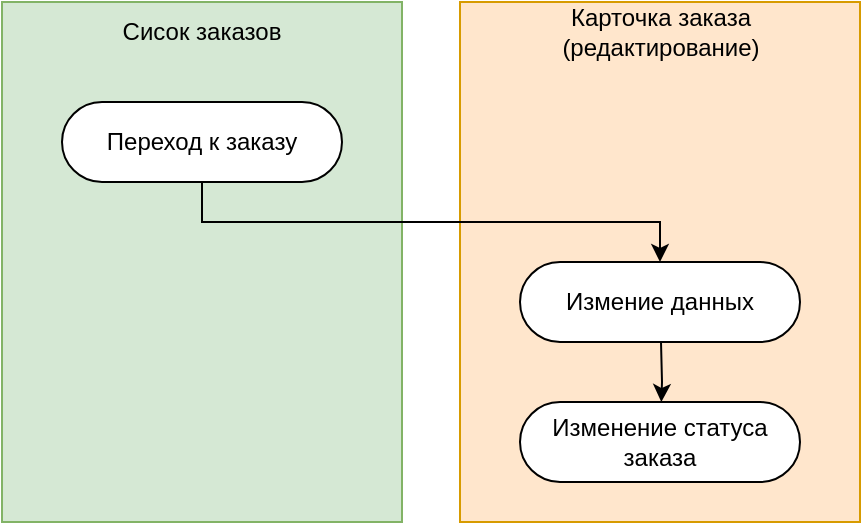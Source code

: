 <mxfile version="23.1.6" type="github">
  <diagram name="Страница — 1" id="nqXz_0HKSwVQaKeMUhBi">
    <mxGraphModel dx="1434" dy="858" grid="1" gridSize="10" guides="1" tooltips="1" connect="1" arrows="1" fold="1" page="1" pageScale="1" pageWidth="827" pageHeight="1169" math="0" shadow="0">
      <root>
        <mxCell id="0" />
        <mxCell id="1" parent="0" />
        <mxCell id="gB4-eb9cxqX3VFE69eWH-1" value="" style="whiteSpace=wrap;html=1;fillColor=#ffe6cc;strokeColor=#d79b00;" parent="1" vertex="1">
          <mxGeometry x="319" y="210" width="200" height="260" as="geometry" />
        </mxCell>
        <mxCell id="gB4-eb9cxqX3VFE69eWH-2" value="" style="whiteSpace=wrap;html=1;fillColor=#d5e8d4;strokeColor=#82b366;" parent="1" vertex="1">
          <mxGeometry x="90" y="210" width="200" height="260" as="geometry" />
        </mxCell>
        <mxCell id="gB4-eb9cxqX3VFE69eWH-5" value="Сисок заказов" style="text;html=1;align=center;verticalAlign=middle;whiteSpace=wrap;rounded=0;fontColor=#000000;" parent="1" vertex="1">
          <mxGeometry x="145" y="210" width="90" height="30" as="geometry" />
        </mxCell>
        <mxCell id="gB4-eb9cxqX3VFE69eWH-6" value="Карточка заказа (редактирование)" style="text;html=1;align=center;verticalAlign=middle;whiteSpace=wrap;rounded=0;fontColor=#000000;" parent="1" vertex="1">
          <mxGeometry x="363.5" y="210" width="111" height="30" as="geometry" />
        </mxCell>
        <mxCell id="gB4-eb9cxqX3VFE69eWH-7" value="Переход к заказу" style="rounded=1;whiteSpace=wrap;html=1;arcSize=50;" parent="1" vertex="1">
          <mxGeometry x="120" y="260" width="140" height="40" as="geometry" />
        </mxCell>
        <mxCell id="gB4-eb9cxqX3VFE69eWH-8" value="Измение данных" style="rounded=1;whiteSpace=wrap;html=1;arcSize=50;" parent="1" vertex="1">
          <mxGeometry x="349" y="340" width="140" height="40" as="geometry" />
        </mxCell>
        <mxCell id="gB4-eb9cxqX3VFE69eWH-10" value="" style="endArrow=classic;html=1;rounded=0;" parent="1" source="gB4-eb9cxqX3VFE69eWH-7" target="gB4-eb9cxqX3VFE69eWH-8" edge="1">
          <mxGeometry width="50" height="50" relative="1" as="geometry">
            <mxPoint x="179" y="390" as="sourcePoint" />
            <mxPoint x="229" y="340" as="targetPoint" />
            <Array as="points">
              <mxPoint x="190" y="320" />
              <mxPoint x="419" y="320" />
            </Array>
          </mxGeometry>
        </mxCell>
        <mxCell id="gB4-eb9cxqX3VFE69eWH-15" value="" style="endArrow=classic;html=1;rounded=0;" parent="1" source="gB4-eb9cxqX3VFE69eWH-8" target="2Wc1pybktCI3t5XdhIew-1" edge="1">
          <mxGeometry width="50" height="50" relative="1" as="geometry">
            <mxPoint x="235" y="500" as="sourcePoint" />
            <mxPoint x="649.5" y="420" as="targetPoint" />
            <Array as="points">
              <mxPoint x="420" y="400" />
            </Array>
          </mxGeometry>
        </mxCell>
        <mxCell id="2Wc1pybktCI3t5XdhIew-1" value="Изменение статуса заказа" style="rounded=1;whiteSpace=wrap;html=1;arcSize=50;" parent="1" vertex="1">
          <mxGeometry x="349" y="410" width="140" height="40" as="geometry" />
        </mxCell>
      </root>
    </mxGraphModel>
  </diagram>
</mxfile>
